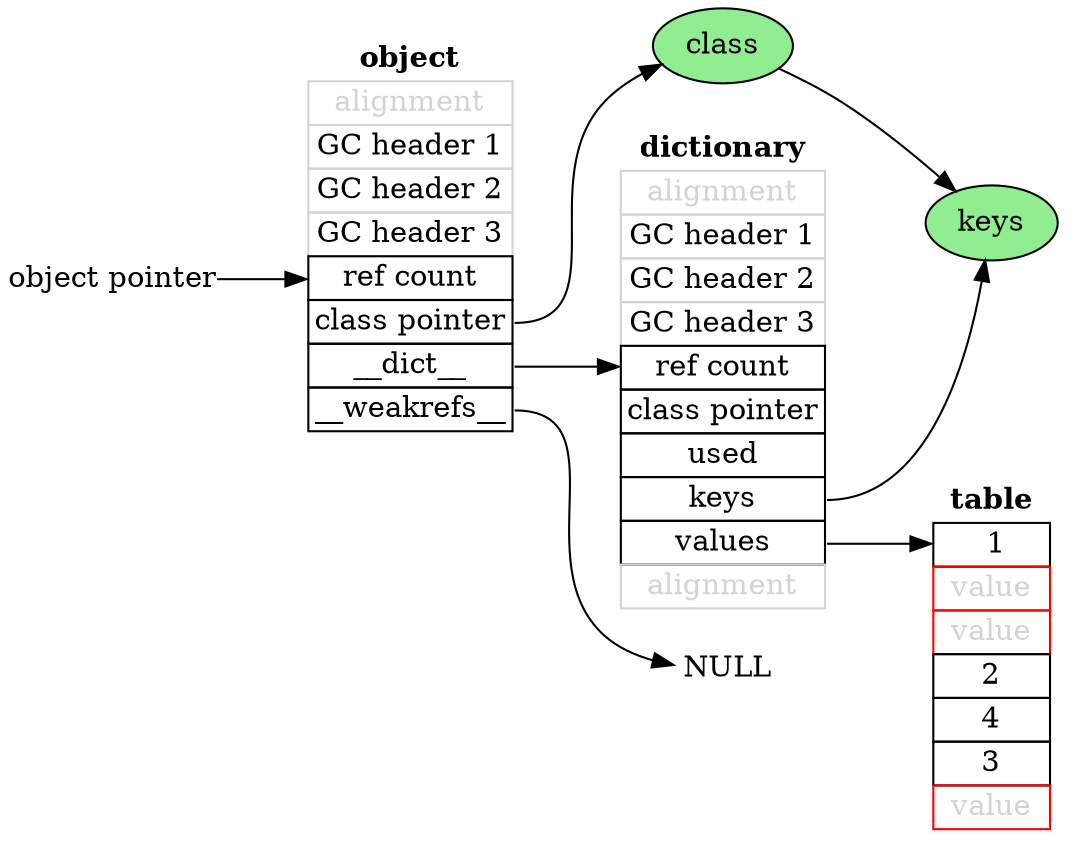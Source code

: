 digraph object_layout_33 {
    
    graph [ dpi = 300 ]; 

    rankdir = "LR"

    NULL [ label = " NULL"; shape="plain"]
    class [label="class"; fillcolor="lightgreen"; style="filled"]
    keys [label="keys"; fillcolor="lightgreen"; style="filled"]

    object [
        shape = none
        label = <<table border="0" cellspacing="0">
                    <tr><td><b>object</b></td></tr>
                    <tr><td border="1" color = "lightgrey" ><font color = "lightgray">alignment</font></td></tr>
                    <tr><td border="1" color = "lightgrey" >GC header 1</td></tr>
                    <tr><td border="1" color = "lightgrey" >GC header 2</td></tr>
                    <tr><td border="1" color = "lightgrey" >GC header 3</td></tr>
                    <tr><td port="p0" border="1">ref count</td></tr>
                    <tr><td port="cls" border="1">class pointer</td></tr>
                    <tr><td port="dict" border="1">__dict__</td></tr>
                    <tr><td port="weak" border="1">__weakrefs__</td></tr>
                </table>>
    ]

    dictionary [
        shape = none
        label = <<table border="0" cellspacing="0">
                    <tr><td><b>dictionary</b></td></tr>
                    <tr><td border="1" color = "lightgrey" ><font color = "lightgray">alignment</font></td></tr>
                    <tr><td border="1" color = "lightgrey" >GC header 1</td></tr>
                    <tr><td border="1" color = "lightgrey" >GC header 2</td></tr>
                    <tr><td border="1" color = "lightgrey" >GC header 3</td></tr>
                    <tr><td port="p0" border="1">ref count</td></tr>
                    <tr><td port="cls" border="1">class pointer</td></tr>
                    <tr><td border="1">used</td></tr>
                    <tr><td port="keys" border="1">keys</td></tr>
                    <tr><td port="values" border="1">values</td></tr>
                    <tr><td border="1" color = "lightgrey" ><font color = "lightgray">alignment</font></td></tr>
                </table>>
    ]

    values [
        shape = none
        label = <<table border="0" cellspacing="0">
                    <tr><td><b>table</b></td></tr>
                    <tr><td port="p0" border="1">     1    </td></tr>
                    <tr><td border="1" color = "red"><font color = "lightgray">value</font></td></tr>
                    <tr><td border="1" color = "red"><font color = "lightgray">value</font></td></tr>
                    <tr><td border="1"> 2 </td></tr>
                    <tr><td border="1"> 4 </td></tr>
                    <tr><td border="1"> 3 </td></tr>
                    <tr><td border="1" color = "red"><font color = "lightgray">value</font></td></tr>

                </table>>
    ]

    op [label="object pointer"; shape="plain"]
    op -> object:p0

    object:weak ->  NULL
    object:cls -> class
    class -> keys
    object:dict -> dictionary:p0
    dictionary:values -> values:p0
    dictionary:keys -> keys
}
